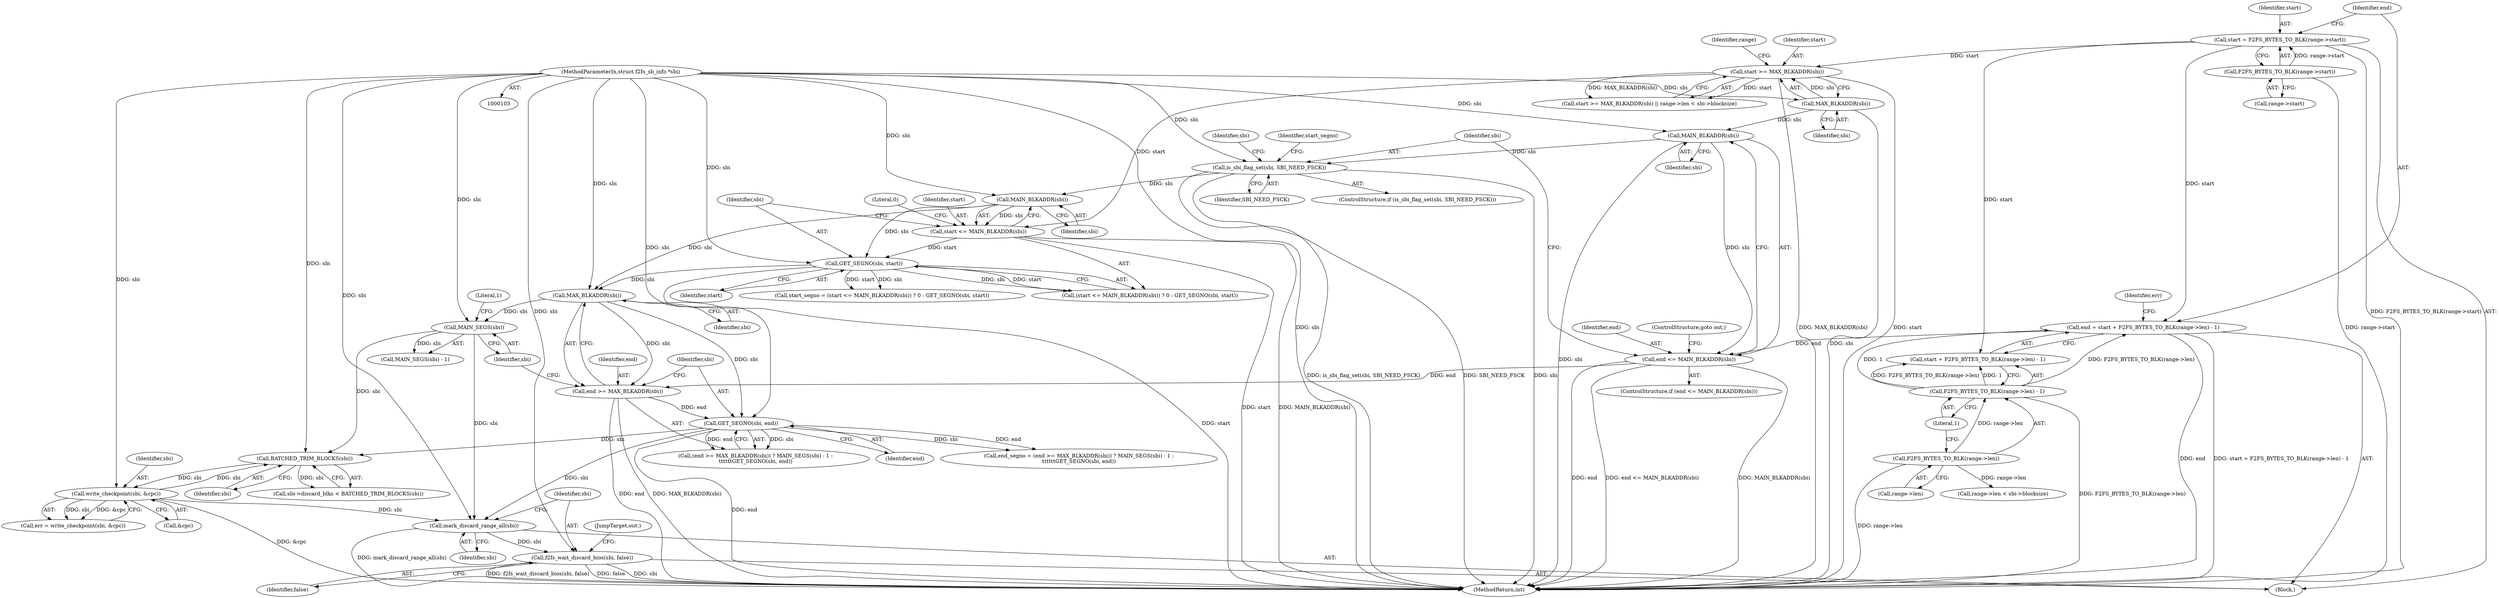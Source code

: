 digraph "0_linux_638164a2718f337ea224b747cf5977ef143166a4@pointer" {
"1000272" [label="(Call,f2fs_wait_discard_bios(sbi, false))"];
"1000270" [label="(Call,mark_discard_range_all(sbi))"];
"1000193" [label="(Call,GET_SEGNO(sbi, end))"];
"1000187" [label="(Call,MAX_BLKADDR(sbi))"];
"1000179" [label="(Call,GET_SEGNO(sbi, start))"];
"1000176" [label="(Call,MAIN_BLKADDR(sbi))"];
"1000160" [label="(Call,is_sbi_flag_set(sbi, SBI_NEED_FSCK))"];
"1000156" [label="(Call,MAIN_BLKADDR(sbi))"];
"1000136" [label="(Call,MAX_BLKADDR(sbi))"];
"1000104" [label="(MethodParameterIn,struct f2fs_sb_info *sbi)"];
"1000174" [label="(Call,start <= MAIN_BLKADDR(sbi))"];
"1000134" [label="(Call,start >= MAX_BLKADDR(sbi))"];
"1000108" [label="(Call,start = F2FS_BYTES_TO_BLK(range->start))"];
"1000110" [label="(Call,F2FS_BYTES_TO_BLK(range->start))"];
"1000185" [label="(Call,end >= MAX_BLKADDR(sbi))"];
"1000154" [label="(Call,end <= MAIN_BLKADDR(sbi))"];
"1000115" [label="(Call,end = start + F2FS_BYTES_TO_BLK(range->len) - 1)"];
"1000119" [label="(Call,F2FS_BYTES_TO_BLK(range->len) - 1)"];
"1000120" [label="(Call,F2FS_BYTES_TO_BLK(range->len))"];
"1000190" [label="(Call,MAIN_SEGS(sbi))"];
"1000257" [label="(Call,write_checkpoint(sbi, &cpc))"];
"1000242" [label="(Call,BATCHED_TRIM_BLOCKS(sbi))"];
"1000187" [label="(Call,MAX_BLKADDR(sbi))"];
"1000270" [label="(Call,mark_discard_range_all(sbi))"];
"1000130" [label="(Identifier,err)"];
"1000242" [label="(Call,BATCHED_TRIM_BLOCKS(sbi))"];
"1000192" [label="(Literal,1)"];
"1000286" [label="(MethodReturn,int)"];
"1000172" [label="(Identifier,start_segno)"];
"1000185" [label="(Call,end >= MAX_BLKADDR(sbi))"];
"1000140" [label="(Identifier,range)"];
"1000193" [label="(Call,GET_SEGNO(sbi, end))"];
"1000115" [label="(Call,end = start + F2FS_BYTES_TO_BLK(range->len) - 1)"];
"1000186" [label="(Identifier,end)"];
"1000119" [label="(Call,F2FS_BYTES_TO_BLK(range->len) - 1)"];
"1000161" [label="(Identifier,sbi)"];
"1000189" [label="(Call,MAIN_SEGS(sbi) - 1)"];
"1000257" [label="(Call,write_checkpoint(sbi, &cpc))"];
"1000137" [label="(Identifier,sbi)"];
"1000258" [label="(Identifier,sbi)"];
"1000155" [label="(Identifier,end)"];
"1000175" [label="(Identifier,start)"];
"1000121" [label="(Call,range->len)"];
"1000271" [label="(Identifier,sbi)"];
"1000176" [label="(Call,MAIN_BLKADDR(sbi))"];
"1000162" [label="(Identifier,SBI_NEED_FSCK)"];
"1000124" [label="(Literal,1)"];
"1000136" [label="(Call,MAX_BLKADDR(sbi))"];
"1000273" [label="(Identifier,sbi)"];
"1000275" [label="(JumpTarget,out:)"];
"1000177" [label="(Identifier,sbi)"];
"1000166" [label="(Identifier,sbi)"];
"1000181" [label="(Identifier,start)"];
"1000134" [label="(Call,start >= MAX_BLKADDR(sbi))"];
"1000180" [label="(Identifier,sbi)"];
"1000116" [label="(Identifier,end)"];
"1000243" [label="(Identifier,sbi)"];
"1000190" [label="(Call,MAIN_SEGS(sbi))"];
"1000194" [label="(Identifier,sbi)"];
"1000159" [label="(ControlStructure,if (is_sbi_flag_set(sbi, SBI_NEED_FSCK)))"];
"1000184" [label="(Call,(end >= MAX_BLKADDR(sbi)) ? MAIN_SEGS(sbi) - 1 :\n\t\t\t\t\t\tGET_SEGNO(sbi, end))"];
"1000138" [label="(Call,range->len < sbi->blocksize)"];
"1000111" [label="(Call,range->start)"];
"1000117" [label="(Call,start + F2FS_BYTES_TO_BLK(range->len) - 1)"];
"1000195" [label="(Identifier,end)"];
"1000135" [label="(Identifier,start)"];
"1000178" [label="(Literal,0)"];
"1000174" [label="(Call,start <= MAIN_BLKADDR(sbi))"];
"1000108" [label="(Call,start = F2FS_BYTES_TO_BLK(range->start))"];
"1000255" [label="(Call,err = write_checkpoint(sbi, &cpc))"];
"1000157" [label="(Identifier,sbi)"];
"1000109" [label="(Identifier,start)"];
"1000259" [label="(Call,&cpc)"];
"1000188" [label="(Identifier,sbi)"];
"1000158" [label="(ControlStructure,goto out;)"];
"1000106" [label="(Block,)"];
"1000274" [label="(Identifier,false)"];
"1000153" [label="(ControlStructure,if (end <= MAIN_BLKADDR(sbi)))"];
"1000171" [label="(Call,start_segno = (start <= MAIN_BLKADDR(sbi)) ? 0 : GET_SEGNO(sbi, start))"];
"1000191" [label="(Identifier,sbi)"];
"1000238" [label="(Call,sbi->discard_blks < BATCHED_TRIM_BLOCKS(sbi))"];
"1000120" [label="(Call,F2FS_BYTES_TO_BLK(range->len))"];
"1000173" [label="(Call,(start <= MAIN_BLKADDR(sbi)) ? 0 : GET_SEGNO(sbi, start))"];
"1000156" [label="(Call,MAIN_BLKADDR(sbi))"];
"1000179" [label="(Call,GET_SEGNO(sbi, start))"];
"1000272" [label="(Call,f2fs_wait_discard_bios(sbi, false))"];
"1000110" [label="(Call,F2FS_BYTES_TO_BLK(range->start))"];
"1000104" [label="(MethodParameterIn,struct f2fs_sb_info *sbi)"];
"1000154" [label="(Call,end <= MAIN_BLKADDR(sbi))"];
"1000160" [label="(Call,is_sbi_flag_set(sbi, SBI_NEED_FSCK))"];
"1000133" [label="(Call,start >= MAX_BLKADDR(sbi) || range->len < sbi->blocksize)"];
"1000182" [label="(Call,end_segno = (end >= MAX_BLKADDR(sbi)) ? MAIN_SEGS(sbi) - 1 :\n\t\t\t\t\t\tGET_SEGNO(sbi, end))"];
"1000272" -> "1000106"  [label="AST: "];
"1000272" -> "1000274"  [label="CFG: "];
"1000273" -> "1000272"  [label="AST: "];
"1000274" -> "1000272"  [label="AST: "];
"1000275" -> "1000272"  [label="CFG: "];
"1000272" -> "1000286"  [label="DDG: false"];
"1000272" -> "1000286"  [label="DDG: sbi"];
"1000272" -> "1000286"  [label="DDG: f2fs_wait_discard_bios(sbi, false)"];
"1000270" -> "1000272"  [label="DDG: sbi"];
"1000104" -> "1000272"  [label="DDG: sbi"];
"1000270" -> "1000106"  [label="AST: "];
"1000270" -> "1000271"  [label="CFG: "];
"1000271" -> "1000270"  [label="AST: "];
"1000273" -> "1000270"  [label="CFG: "];
"1000270" -> "1000286"  [label="DDG: mark_discard_range_all(sbi)"];
"1000193" -> "1000270"  [label="DDG: sbi"];
"1000190" -> "1000270"  [label="DDG: sbi"];
"1000257" -> "1000270"  [label="DDG: sbi"];
"1000104" -> "1000270"  [label="DDG: sbi"];
"1000193" -> "1000184"  [label="AST: "];
"1000193" -> "1000195"  [label="CFG: "];
"1000194" -> "1000193"  [label="AST: "];
"1000195" -> "1000193"  [label="AST: "];
"1000184" -> "1000193"  [label="CFG: "];
"1000193" -> "1000286"  [label="DDG: end"];
"1000193" -> "1000182"  [label="DDG: sbi"];
"1000193" -> "1000182"  [label="DDG: end"];
"1000193" -> "1000184"  [label="DDG: sbi"];
"1000193" -> "1000184"  [label="DDG: end"];
"1000187" -> "1000193"  [label="DDG: sbi"];
"1000104" -> "1000193"  [label="DDG: sbi"];
"1000185" -> "1000193"  [label="DDG: end"];
"1000193" -> "1000242"  [label="DDG: sbi"];
"1000187" -> "1000185"  [label="AST: "];
"1000187" -> "1000188"  [label="CFG: "];
"1000188" -> "1000187"  [label="AST: "];
"1000185" -> "1000187"  [label="CFG: "];
"1000187" -> "1000185"  [label="DDG: sbi"];
"1000179" -> "1000187"  [label="DDG: sbi"];
"1000176" -> "1000187"  [label="DDG: sbi"];
"1000104" -> "1000187"  [label="DDG: sbi"];
"1000187" -> "1000190"  [label="DDG: sbi"];
"1000179" -> "1000173"  [label="AST: "];
"1000179" -> "1000181"  [label="CFG: "];
"1000180" -> "1000179"  [label="AST: "];
"1000181" -> "1000179"  [label="AST: "];
"1000173" -> "1000179"  [label="CFG: "];
"1000179" -> "1000286"  [label="DDG: start"];
"1000179" -> "1000171"  [label="DDG: sbi"];
"1000179" -> "1000171"  [label="DDG: start"];
"1000179" -> "1000173"  [label="DDG: sbi"];
"1000179" -> "1000173"  [label="DDG: start"];
"1000176" -> "1000179"  [label="DDG: sbi"];
"1000104" -> "1000179"  [label="DDG: sbi"];
"1000174" -> "1000179"  [label="DDG: start"];
"1000176" -> "1000174"  [label="AST: "];
"1000176" -> "1000177"  [label="CFG: "];
"1000177" -> "1000176"  [label="AST: "];
"1000174" -> "1000176"  [label="CFG: "];
"1000176" -> "1000174"  [label="DDG: sbi"];
"1000160" -> "1000176"  [label="DDG: sbi"];
"1000104" -> "1000176"  [label="DDG: sbi"];
"1000160" -> "1000159"  [label="AST: "];
"1000160" -> "1000162"  [label="CFG: "];
"1000161" -> "1000160"  [label="AST: "];
"1000162" -> "1000160"  [label="AST: "];
"1000166" -> "1000160"  [label="CFG: "];
"1000172" -> "1000160"  [label="CFG: "];
"1000160" -> "1000286"  [label="DDG: is_sbi_flag_set(sbi, SBI_NEED_FSCK)"];
"1000160" -> "1000286"  [label="DDG: SBI_NEED_FSCK"];
"1000160" -> "1000286"  [label="DDG: sbi"];
"1000156" -> "1000160"  [label="DDG: sbi"];
"1000104" -> "1000160"  [label="DDG: sbi"];
"1000156" -> "1000154"  [label="AST: "];
"1000156" -> "1000157"  [label="CFG: "];
"1000157" -> "1000156"  [label="AST: "];
"1000154" -> "1000156"  [label="CFG: "];
"1000156" -> "1000286"  [label="DDG: sbi"];
"1000156" -> "1000154"  [label="DDG: sbi"];
"1000136" -> "1000156"  [label="DDG: sbi"];
"1000104" -> "1000156"  [label="DDG: sbi"];
"1000136" -> "1000134"  [label="AST: "];
"1000136" -> "1000137"  [label="CFG: "];
"1000137" -> "1000136"  [label="AST: "];
"1000134" -> "1000136"  [label="CFG: "];
"1000136" -> "1000286"  [label="DDG: sbi"];
"1000136" -> "1000134"  [label="DDG: sbi"];
"1000104" -> "1000136"  [label="DDG: sbi"];
"1000104" -> "1000103"  [label="AST: "];
"1000104" -> "1000286"  [label="DDG: sbi"];
"1000104" -> "1000190"  [label="DDG: sbi"];
"1000104" -> "1000242"  [label="DDG: sbi"];
"1000104" -> "1000257"  [label="DDG: sbi"];
"1000174" -> "1000173"  [label="AST: "];
"1000175" -> "1000174"  [label="AST: "];
"1000178" -> "1000174"  [label="CFG: "];
"1000180" -> "1000174"  [label="CFG: "];
"1000174" -> "1000286"  [label="DDG: MAIN_BLKADDR(sbi)"];
"1000174" -> "1000286"  [label="DDG: start"];
"1000134" -> "1000174"  [label="DDG: start"];
"1000134" -> "1000133"  [label="AST: "];
"1000135" -> "1000134"  [label="AST: "];
"1000140" -> "1000134"  [label="CFG: "];
"1000133" -> "1000134"  [label="CFG: "];
"1000134" -> "1000286"  [label="DDG: start"];
"1000134" -> "1000286"  [label="DDG: MAX_BLKADDR(sbi)"];
"1000134" -> "1000133"  [label="DDG: start"];
"1000134" -> "1000133"  [label="DDG: MAX_BLKADDR(sbi)"];
"1000108" -> "1000134"  [label="DDG: start"];
"1000108" -> "1000106"  [label="AST: "];
"1000108" -> "1000110"  [label="CFG: "];
"1000109" -> "1000108"  [label="AST: "];
"1000110" -> "1000108"  [label="AST: "];
"1000116" -> "1000108"  [label="CFG: "];
"1000108" -> "1000286"  [label="DDG: F2FS_BYTES_TO_BLK(range->start)"];
"1000110" -> "1000108"  [label="DDG: range->start"];
"1000108" -> "1000115"  [label="DDG: start"];
"1000108" -> "1000117"  [label="DDG: start"];
"1000110" -> "1000111"  [label="CFG: "];
"1000111" -> "1000110"  [label="AST: "];
"1000110" -> "1000286"  [label="DDG: range->start"];
"1000185" -> "1000184"  [label="AST: "];
"1000186" -> "1000185"  [label="AST: "];
"1000191" -> "1000185"  [label="CFG: "];
"1000194" -> "1000185"  [label="CFG: "];
"1000185" -> "1000286"  [label="DDG: end"];
"1000185" -> "1000286"  [label="DDG: MAX_BLKADDR(sbi)"];
"1000154" -> "1000185"  [label="DDG: end"];
"1000154" -> "1000153"  [label="AST: "];
"1000155" -> "1000154"  [label="AST: "];
"1000158" -> "1000154"  [label="CFG: "];
"1000161" -> "1000154"  [label="CFG: "];
"1000154" -> "1000286"  [label="DDG: end"];
"1000154" -> "1000286"  [label="DDG: end <= MAIN_BLKADDR(sbi)"];
"1000154" -> "1000286"  [label="DDG: MAIN_BLKADDR(sbi)"];
"1000115" -> "1000154"  [label="DDG: end"];
"1000115" -> "1000106"  [label="AST: "];
"1000115" -> "1000117"  [label="CFG: "];
"1000116" -> "1000115"  [label="AST: "];
"1000117" -> "1000115"  [label="AST: "];
"1000130" -> "1000115"  [label="CFG: "];
"1000115" -> "1000286"  [label="DDG: start + F2FS_BYTES_TO_BLK(range->len) - 1"];
"1000115" -> "1000286"  [label="DDG: end"];
"1000119" -> "1000115"  [label="DDG: F2FS_BYTES_TO_BLK(range->len)"];
"1000119" -> "1000115"  [label="DDG: 1"];
"1000119" -> "1000117"  [label="AST: "];
"1000119" -> "1000124"  [label="CFG: "];
"1000120" -> "1000119"  [label="AST: "];
"1000124" -> "1000119"  [label="AST: "];
"1000117" -> "1000119"  [label="CFG: "];
"1000119" -> "1000286"  [label="DDG: F2FS_BYTES_TO_BLK(range->len)"];
"1000119" -> "1000117"  [label="DDG: F2FS_BYTES_TO_BLK(range->len)"];
"1000119" -> "1000117"  [label="DDG: 1"];
"1000120" -> "1000119"  [label="DDG: range->len"];
"1000120" -> "1000121"  [label="CFG: "];
"1000121" -> "1000120"  [label="AST: "];
"1000124" -> "1000120"  [label="CFG: "];
"1000120" -> "1000286"  [label="DDG: range->len"];
"1000120" -> "1000138"  [label="DDG: range->len"];
"1000190" -> "1000189"  [label="AST: "];
"1000190" -> "1000191"  [label="CFG: "];
"1000191" -> "1000190"  [label="AST: "];
"1000192" -> "1000190"  [label="CFG: "];
"1000190" -> "1000189"  [label="DDG: sbi"];
"1000190" -> "1000242"  [label="DDG: sbi"];
"1000257" -> "1000255"  [label="AST: "];
"1000257" -> "1000259"  [label="CFG: "];
"1000258" -> "1000257"  [label="AST: "];
"1000259" -> "1000257"  [label="AST: "];
"1000255" -> "1000257"  [label="CFG: "];
"1000257" -> "1000286"  [label="DDG: &cpc"];
"1000257" -> "1000242"  [label="DDG: sbi"];
"1000257" -> "1000255"  [label="DDG: sbi"];
"1000257" -> "1000255"  [label="DDG: &cpc"];
"1000242" -> "1000257"  [label="DDG: sbi"];
"1000242" -> "1000238"  [label="AST: "];
"1000242" -> "1000243"  [label="CFG: "];
"1000243" -> "1000242"  [label="AST: "];
"1000238" -> "1000242"  [label="CFG: "];
"1000242" -> "1000238"  [label="DDG: sbi"];
}
